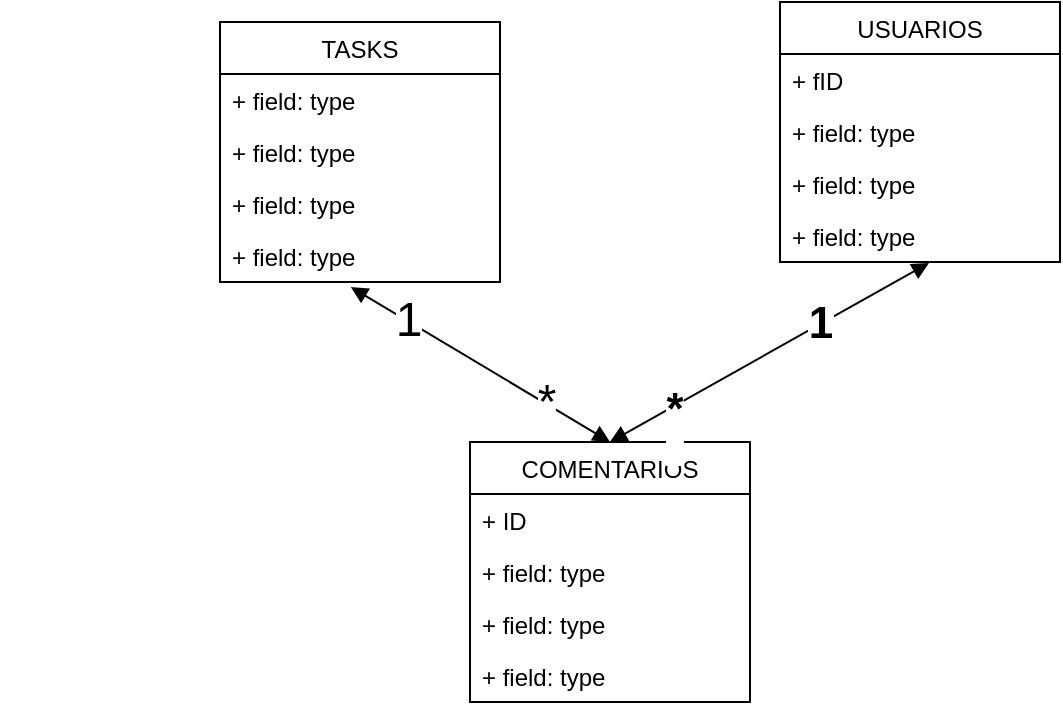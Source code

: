 <mxfile>
    <diagram id="p4egEX_5WyGv1UxRBs7z" name="Page-1">
        <mxGraphModel dx="821" dy="606" grid="1" gridSize="10" guides="1" tooltips="1" connect="1" arrows="1" fold="1" page="1" pageScale="1" pageWidth="850" pageHeight="1100" math="0" shadow="0">
            <root>
                <mxCell id="0"/>
                <mxCell id="1" parent="0"/>
                <mxCell id="19" value="" style="text;strokeColor=none;fillColor=none;align=left;verticalAlign=middle;spacingTop=-1;spacingLeft=4;spacingRight=4;rotatable=0;labelPosition=right;points=[];portConstraint=eastwest;" parent="1" vertex="1">
                    <mxGeometry x="50" y="240" width="160" height="60" as="geometry"/>
                </mxCell>
                <mxCell id="2" value="TASKS" style="swimlane;fontStyle=0;childLayout=stackLayout;horizontal=1;startSize=26;fillColor=none;horizontalStack=0;resizeParent=1;resizeParentMax=0;resizeLast=0;collapsible=1;marginBottom=0;" parent="1" vertex="1">
                    <mxGeometry x="160" y="60" width="140" height="130" as="geometry"/>
                </mxCell>
                <mxCell id="3" value="+ field: type" style="text;strokeColor=none;fillColor=none;align=left;verticalAlign=top;spacingLeft=4;spacingRight=4;overflow=hidden;rotatable=0;points=[[0,0.5],[1,0.5]];portConstraint=eastwest;" parent="2" vertex="1">
                    <mxGeometry y="26" width="140" height="26" as="geometry"/>
                </mxCell>
                <mxCell id="4" value="+ field: type" style="text;strokeColor=none;fillColor=none;align=left;verticalAlign=top;spacingLeft=4;spacingRight=4;overflow=hidden;rotatable=0;points=[[0,0.5],[1,0.5]];portConstraint=eastwest;" parent="2" vertex="1">
                    <mxGeometry y="52" width="140" height="26" as="geometry"/>
                </mxCell>
                <mxCell id="5" value="+ field: type" style="text;strokeColor=none;fillColor=none;align=left;verticalAlign=top;spacingLeft=4;spacingRight=4;overflow=hidden;rotatable=0;points=[[0,0.5],[1,0.5]];portConstraint=eastwest;" parent="2" vertex="1">
                    <mxGeometry y="78" width="140" height="26" as="geometry"/>
                </mxCell>
                <mxCell id="6" value="+ field: type" style="text;strokeColor=none;fillColor=none;align=left;verticalAlign=top;spacingLeft=4;spacingRight=4;overflow=hidden;rotatable=0;points=[[0,0.5],[1,0.5]];portConstraint=eastwest;" parent="2" vertex="1">
                    <mxGeometry y="104" width="140" height="26" as="geometry"/>
                </mxCell>
                <mxCell id="7" value="USUARIOS" style="swimlane;fontStyle=0;childLayout=stackLayout;horizontal=1;startSize=26;fillColor=none;horizontalStack=0;resizeParent=1;resizeParentMax=0;resizeLast=0;collapsible=1;marginBottom=0;" parent="1" vertex="1">
                    <mxGeometry x="440" y="50" width="140" height="130" as="geometry"/>
                </mxCell>
                <mxCell id="8" value="+ fID" style="text;strokeColor=none;fillColor=none;align=left;verticalAlign=top;spacingLeft=4;spacingRight=4;overflow=hidden;rotatable=0;points=[[0,0.5],[1,0.5]];portConstraint=eastwest;" parent="7" vertex="1">
                    <mxGeometry y="26" width="140" height="26" as="geometry"/>
                </mxCell>
                <mxCell id="9" value="+ field: type" style="text;strokeColor=none;fillColor=none;align=left;verticalAlign=top;spacingLeft=4;spacingRight=4;overflow=hidden;rotatable=0;points=[[0,0.5],[1,0.5]];portConstraint=eastwest;" parent="7" vertex="1">
                    <mxGeometry y="52" width="140" height="26" as="geometry"/>
                </mxCell>
                <mxCell id="10" value="+ field: type" style="text;strokeColor=none;fillColor=none;align=left;verticalAlign=top;spacingLeft=4;spacingRight=4;overflow=hidden;rotatable=0;points=[[0,0.5],[1,0.5]];portConstraint=eastwest;" parent="7" vertex="1">
                    <mxGeometry y="78" width="140" height="26" as="geometry"/>
                </mxCell>
                <mxCell id="11" value="+ field: type" style="text;strokeColor=none;fillColor=none;align=left;verticalAlign=top;spacingLeft=4;spacingRight=4;overflow=hidden;rotatable=0;points=[[0,0.5],[1,0.5]];portConstraint=eastwest;" parent="7" vertex="1">
                    <mxGeometry y="104" width="140" height="26" as="geometry"/>
                </mxCell>
                <mxCell id="12" value="COMENTARIOS" style="swimlane;fontStyle=0;childLayout=stackLayout;horizontal=1;startSize=26;fillColor=none;horizontalStack=0;resizeParent=1;resizeParentMax=0;resizeLast=0;collapsible=1;marginBottom=0;" parent="1" vertex="1">
                    <mxGeometry x="285" y="270" width="140" height="130" as="geometry"/>
                </mxCell>
                <mxCell id="13" value="+ ID" style="text;strokeColor=none;fillColor=none;align=left;verticalAlign=top;spacingLeft=4;spacingRight=4;overflow=hidden;rotatable=0;points=[[0,0.5],[1,0.5]];portConstraint=eastwest;" parent="12" vertex="1">
                    <mxGeometry y="26" width="140" height="26" as="geometry"/>
                </mxCell>
                <mxCell id="14" value="+ field: type" style="text;strokeColor=none;fillColor=none;align=left;verticalAlign=top;spacingLeft=4;spacingRight=4;overflow=hidden;rotatable=0;points=[[0,0.5],[1,0.5]];portConstraint=eastwest;" parent="12" vertex="1">
                    <mxGeometry y="52" width="140" height="26" as="geometry"/>
                </mxCell>
                <mxCell id="15" value="+ field: type" style="text;strokeColor=none;fillColor=none;align=left;verticalAlign=top;spacingLeft=4;spacingRight=4;overflow=hidden;rotatable=0;points=[[0,0.5],[1,0.5]];portConstraint=eastwest;" parent="12" vertex="1">
                    <mxGeometry y="78" width="140" height="26" as="geometry"/>
                </mxCell>
                <mxCell id="16" value="+ field: type" style="text;strokeColor=none;fillColor=none;align=left;verticalAlign=top;spacingLeft=4;spacingRight=4;overflow=hidden;rotatable=0;points=[[0,0.5],[1,0.5]];portConstraint=eastwest;" parent="12" vertex="1">
                    <mxGeometry y="104" width="140" height="26" as="geometry"/>
                </mxCell>
                <mxCell id="25" value="" style="endArrow=block;startArrow=block;endFill=1;startFill=1;html=1;exitX=0.5;exitY=0;exitDx=0;exitDy=0;entryX=0.532;entryY=1.02;entryDx=0;entryDy=0;entryPerimeter=0;" parent="1" source="12" target="11" edge="1">
                    <mxGeometry width="160" relative="1" as="geometry">
                        <mxPoint x="350" y="220" as="sourcePoint"/>
                        <mxPoint x="510" y="220" as="targetPoint"/>
                    </mxGeometry>
                </mxCell>
                <mxCell id="33" value="&lt;h1&gt;1&lt;/h1&gt;" style="edgeLabel;html=1;align=center;verticalAlign=middle;resizable=0;points=[];" parent="25" vertex="1" connectable="0">
                    <mxGeometry x="0.592" y="-1" relative="1" as="geometry">
                        <mxPoint x="-23" y="11" as="offset"/>
                    </mxGeometry>
                </mxCell>
                <mxCell id="34" value="&lt;h1&gt;*&lt;/h1&gt;" style="edgeLabel;html=1;align=center;verticalAlign=middle;resizable=0;points=[];" parent="25" vertex="1" connectable="0">
                    <mxGeometry x="-0.613" y="-1" relative="1" as="geometry">
                        <mxPoint as="offset"/>
                    </mxGeometry>
                </mxCell>
                <mxCell id="32" value="" style="endArrow=block;startArrow=block;endFill=1;startFill=1;html=1;exitX=0.467;exitY=1.096;exitDx=0;exitDy=0;exitPerimeter=0;entryX=0.5;entryY=0;entryDx=0;entryDy=0;" parent="1" source="6" target="12" edge="1">
                    <mxGeometry width="160" relative="1" as="geometry">
                        <mxPoint x="350" y="220" as="sourcePoint"/>
                        <mxPoint x="510" y="220" as="targetPoint"/>
                    </mxGeometry>
                </mxCell>
                <mxCell id="35" value="1" style="edgeLabel;html=1;align=center;verticalAlign=middle;resizable=0;points=[];fontSize=24;" parent="32" vertex="1" connectable="0">
                    <mxGeometry x="-0.56" y="1" relative="1" as="geometry">
                        <mxPoint as="offset"/>
                    </mxGeometry>
                </mxCell>
                <mxCell id="36" value="*" style="edgeLabel;html=1;align=center;verticalAlign=middle;resizable=0;points=[];fontSize=24;" parent="32" vertex="1" connectable="0">
                    <mxGeometry x="0.492" y="1" relative="1" as="geometry">
                        <mxPoint as="offset"/>
                    </mxGeometry>
                </mxCell>
            </root>
        </mxGraphModel>
    </diagram>
    <diagram id="IWyZvMxw5ZyNwyLe0oNL" name="Page-2">
        <mxGraphModel dx="821" dy="606" grid="1" gridSize="10" guides="1" tooltips="1" connect="1" arrows="1" fold="1" page="1" pageScale="1" pageWidth="850" pageHeight="1100" math="0" shadow="0">
            <root>
                <mxCell id="0"/>
                <mxCell id="RZ8B91ovOZ2Ph5x6l-CY-3" parent="0"/>
                <mxCell id="319ZGmT2iD2XU6MEhAVp-17" value="" style="edgeStyle=none;html=1;fontFamily=Verdana;fontColor=#1A1A1A;" edge="1" parent="RZ8B91ovOZ2Ph5x6l-CY-3" source="RZ8B91ovOZ2Ph5x6l-CY-6" target="319ZGmT2iD2XU6MEhAVp-9">
                    <mxGeometry relative="1" as="geometry"/>
                </mxCell>
                <mxCell id="319ZGmT2iD2XU6MEhAVp-9" value="&lt;hr&gt;" style="html=1;shadow=0;dashed=0;shape=mxgraph.bootstrap.rrect;rSize=5;fillColor=#ffffff;strokeColor=#999999;fontColor=#000033;fontFamily=Verdana;labelPosition=left;verticalLabelPosition=top;align=right;verticalAlign=bottom;" vertex="1" parent="RZ8B91ovOZ2Ph5x6l-CY-3">
                    <mxGeometry x="500" y="70" width="220" height="345" as="geometry"/>
                </mxCell>
                <mxCell id="319ZGmT2iD2XU6MEhAVp-10" value="email@example.com" style="html=1;shadow=0;dashed=0;shape=mxgraph.bootstrap.rrect;rSize=5;fillColor=none;strokeColor=#999999;align=left;spacing=15;fontSize=14;fontColor=#6C767D;" vertex="1" parent="319ZGmT2iD2XU6MEhAVp-9">
                    <mxGeometry width="180" height="30" relative="1" as="geometry">
                        <mxPoint x="20" y="50" as="offset"/>
                    </mxGeometry>
                </mxCell>
                <mxCell id="319ZGmT2iD2XU6MEhAVp-11" value="Password" style="fillColor=none;strokeColor=none;align=left;spacing=20;fontSize=14;" vertex="1" parent="319ZGmT2iD2XU6MEhAVp-9">
                    <mxGeometry width="220" height="40" relative="1" as="geometry">
                        <mxPoint y="90" as="offset"/>
                    </mxGeometry>
                </mxCell>
                <mxCell id="319ZGmT2iD2XU6MEhAVp-12" value="Password" style="html=1;shadow=0;dashed=0;shape=mxgraph.bootstrap.rrect;rSize=5;fillColor=none;strokeColor=#999999;align=left;spacing=15;fontSize=14;fontColor=#6C767D;" vertex="1" parent="319ZGmT2iD2XU6MEhAVp-9">
                    <mxGeometry width="180" height="30" relative="1" as="geometry">
                        <mxPoint x="20" y="130" as="offset"/>
                    </mxGeometry>
                </mxCell>
                <mxCell id="319ZGmT2iD2XU6MEhAVp-14" value="Sign in" style="html=1;shadow=0;dashed=0;shape=mxgraph.bootstrap.rrect;rSize=5;fillColor=#0085FC;strokeColor=none;align=center;fontSize=14;fontColor=#FFFFFF;" vertex="1" parent="319ZGmT2iD2XU6MEhAVp-9">
                    <mxGeometry width="70" height="40" relative="1" as="geometry">
                        <mxPoint x="20" y="210" as="offset"/>
                    </mxGeometry>
                </mxCell>
                <mxCell id="319ZGmT2iD2XU6MEhAVp-15" value="" style="shape=line;strokeColor=#999999;perimeter=none;resizeWidth=1;" vertex="1" parent="319ZGmT2iD2XU6MEhAVp-9">
                    <mxGeometry width="220" height="10" relative="1" as="geometry">
                        <mxPoint y="260" as="offset"/>
                    </mxGeometry>
                </mxCell>
                <mxCell id="319ZGmT2iD2XU6MEhAVp-16" value="&lt;b&gt;&lt;font color=&quot;#000099&quot;&gt;/register&lt;/font&gt;&lt;/b&gt;" style="html=1;fillColor=none;strokeColor=none;align=left;spacing=20;fontSize=14;fontColor=#1A1A1A;" vertex="1" parent="319ZGmT2iD2XU6MEhAVp-9">
                    <mxGeometry width="220" height="60" relative="1" as="geometry">
                        <mxPoint x="10" y="-10" as="offset"/>
                    </mxGeometry>
                </mxCell>
                <mxCell id="319ZGmT2iD2XU6MEhAVp-35" value="register" style="html=1;shadow=0;dashed=0;shape=mxgraph.bootstrap.rrect;rSize=5;fillColor=#0085FC;strokeColor=none;align=center;fontSize=14;fontColor=#FFFFFF;" vertex="1" parent="319ZGmT2iD2XU6MEhAVp-9">
                    <mxGeometry width="70" height="40" relative="1" as="geometry">
                        <mxPoint x="560" y="200" as="offset"/>
                    </mxGeometry>
                </mxCell>
                <mxCell id="319ZGmT2iD2XU6MEhAVp-36" value="register" style="html=1;shadow=0;dashed=0;shape=mxgraph.bootstrap.rrect;rSize=5;fillColor=#0085FC;strokeColor=none;align=center;fontSize=14;fontColor=#FFFFFF;" vertex="1" parent="319ZGmT2iD2XU6MEhAVp-9">
                    <mxGeometry width="70" height="40" relative="1" as="geometry">
                        <mxPoint x="120" y="210" as="offset"/>
                    </mxGeometry>
                </mxCell>
                <mxCell id="RZ8B91ovOZ2Ph5x6l-CY-6" value="&lt;hr&gt;" style="html=1;shadow=0;dashed=0;shape=mxgraph.bootstrap.rrect;rSize=5;fillColor=#ffffff;strokeColor=#999999;fontColor=#000033;fontFamily=Verdana;labelPosition=left;verticalLabelPosition=top;align=right;verticalAlign=bottom;" vertex="1" parent="RZ8B91ovOZ2Ph5x6l-CY-3">
                    <mxGeometry x="110" y="70" width="220" height="345" as="geometry"/>
                </mxCell>
                <mxCell id="RZ8B91ovOZ2Ph5x6l-CY-12" value="Sign in" style="html=1;shadow=0;dashed=0;shape=mxgraph.bootstrap.rrect;rSize=5;fillColor=#0085FC;strokeColor=none;align=center;fontSize=14;fontColor=#FFFFFF;" vertex="1" parent="RZ8B91ovOZ2Ph5x6l-CY-6">
                    <mxGeometry width="70" height="40" relative="1" as="geometry">
                        <mxPoint x="20" y="210" as="offset"/>
                    </mxGeometry>
                </mxCell>
                <mxCell id="RZ8B91ovOZ2Ph5x6l-CY-8" value="email@example.com" style="html=1;shadow=0;dashed=0;shape=mxgraph.bootstrap.rrect;rSize=5;fillColor=none;strokeColor=#999999;align=left;spacing=15;fontSize=14;fontColor=#6C767D;" vertex="1" parent="RZ8B91ovOZ2Ph5x6l-CY-6">
                    <mxGeometry width="180" height="30" relative="1" as="geometry">
                        <mxPoint x="20" y="50" as="offset"/>
                    </mxGeometry>
                </mxCell>
                <mxCell id="RZ8B91ovOZ2Ph5x6l-CY-9" value="Password" style="fillColor=none;strokeColor=none;align=left;spacing=20;fontSize=14;fontColor=#252222;" vertex="1" parent="RZ8B91ovOZ2Ph5x6l-CY-6">
                    <mxGeometry width="220" height="40" relative="1" as="geometry">
                        <mxPoint y="90" as="offset"/>
                    </mxGeometry>
                </mxCell>
                <mxCell id="RZ8B91ovOZ2Ph5x6l-CY-10" value="Password" style="html=1;shadow=0;dashed=0;shape=mxgraph.bootstrap.rrect;rSize=5;fillColor=none;strokeColor=#999999;align=left;spacing=15;fontSize=14;fontColor=#6C767D;" vertex="1" parent="RZ8B91ovOZ2Ph5x6l-CY-6">
                    <mxGeometry width="180" height="30" relative="1" as="geometry">
                        <mxPoint x="20" y="130" as="offset"/>
                    </mxGeometry>
                </mxCell>
                <mxCell id="RZ8B91ovOZ2Ph5x6l-CY-13" value="" style="shape=line;strokeColor=#999999;perimeter=none;resizeWidth=1;" vertex="1" parent="RZ8B91ovOZ2Ph5x6l-CY-6">
                    <mxGeometry width="220" height="10" relative="1" as="geometry">
                        <mxPoint y="260" as="offset"/>
                    </mxGeometry>
                </mxCell>
                <mxCell id="RZ8B91ovOZ2Ph5x6l-CY-14" value="&lt;font color=&quot;#000099&quot;&gt;&lt;b&gt;/inicio_de_sesion&lt;/b&gt;&lt;/font&gt;" style="html=1;fillColor=none;strokeColor=none;align=left;spacing=20;fontSize=14;fontColor=#1A1A1A;" vertex="1" parent="RZ8B91ovOZ2Ph5x6l-CY-6">
                    <mxGeometry width="220" height="60" relative="1" as="geometry">
                        <mxPoint x="10" y="-10" as="offset"/>
                    </mxGeometry>
                </mxCell>
                <mxCell id="319ZGmT2iD2XU6MEhAVp-34" value="register" style="html=1;shadow=0;dashed=0;shape=mxgraph.bootstrap.rrect;rSize=5;fillColor=#0085FC;strokeColor=none;align=center;fontSize=14;fontColor=#FFFFFF;" vertex="1" parent="RZ8B91ovOZ2Ph5x6l-CY-6">
                    <mxGeometry width="70" height="40" relative="1" as="geometry">
                        <mxPoint x="120" y="210" as="offset"/>
                    </mxGeometry>
                </mxCell>
                <mxCell id="319ZGmT2iD2XU6MEhAVp-38" value="" style="html=1;shadow=0;dashed=0;shape=mxgraph.bootstrap.rrect;rSize=5;strokeColor=#DFDFDF;html=1;whiteSpace=wrap;fillColor=#FFFFFF;fontColor=#000000;labelBackgroundColor=#0066CC;fontFamily=Verdana;" vertex="1" parent="RZ8B91ovOZ2Ph5x6l-CY-3">
                    <mxGeometry x="10" y="520" width="800" height="430" as="geometry"/>
                </mxCell>
                <mxCell id="319ZGmT2iD2XU6MEhAVp-39" value="" style="html=1;shadow=0;dashed=0;shape=mxgraph.bootstrap.topButton;strokeColor=inherit;fillColor=#F7F7F7;rSize=5;perimeter=none;whiteSpace=wrap;resizeWidth=1;align=center;spacing=20;fontSize=14;labelBackgroundColor=#0066CC;fontFamily=Verdana;fontColor=#000099;" vertex="1" parent="319ZGmT2iD2XU6MEhAVp-38">
                    <mxGeometry width="800" height="50" relative="1" as="geometry"/>
                </mxCell>
                <mxCell id="319ZGmT2iD2XU6MEhAVp-43" value="&lt;b&gt;&lt;font style=&quot;font-size: 20px&quot;&gt;Special title treatment&lt;/font&gt;&lt;/b&gt;&lt;br style=&quot;font-size: 14px&quot;&gt;&lt;br style=&quot;font-size: 14px&quot;&gt;With supporting text below as a natural lead-in to additional content." style="perimeter=none;html=1;whiteSpace=wrap;fillColor=none;strokeColor=none;resizeWidth=1;verticalAlign=top;align=center;spacing=20;spacingTop=-10;fontSize=14;fontColor=#212529;labelBackgroundColor=#0066CC;fontFamily=Verdana;" vertex="1" parent="319ZGmT2iD2XU6MEhAVp-38">
                    <mxGeometry width="800" height="120" relative="1" as="geometry">
                        <mxPoint y="170" as="offset"/>
                    </mxGeometry>
                </mxCell>
                <mxCell id="319ZGmT2iD2XU6MEhAVp-44" value="Go somewhere" style="html=1;shadow=0;dashed=0;shape=mxgraph.bootstrap.rrect;rSize=5;perimeter=none;whiteSpace=wrap;align=center;fillColor=#0085FC;strokeColor=none;fontColor=#ffffff;resizeWidth=1;fontSize=14;labelBackgroundColor=#0066CC;fontFamily=Verdana;" vertex="1" parent="319ZGmT2iD2XU6MEhAVp-38">
                    <mxGeometry x="0.5" y="1" width="120" height="40" relative="1" as="geometry">
                        <mxPoint x="-60" y="-60" as="offset"/>
                    </mxGeometry>
                </mxCell>
            </root>
        </mxGraphModel>
    </diagram>
</mxfile>